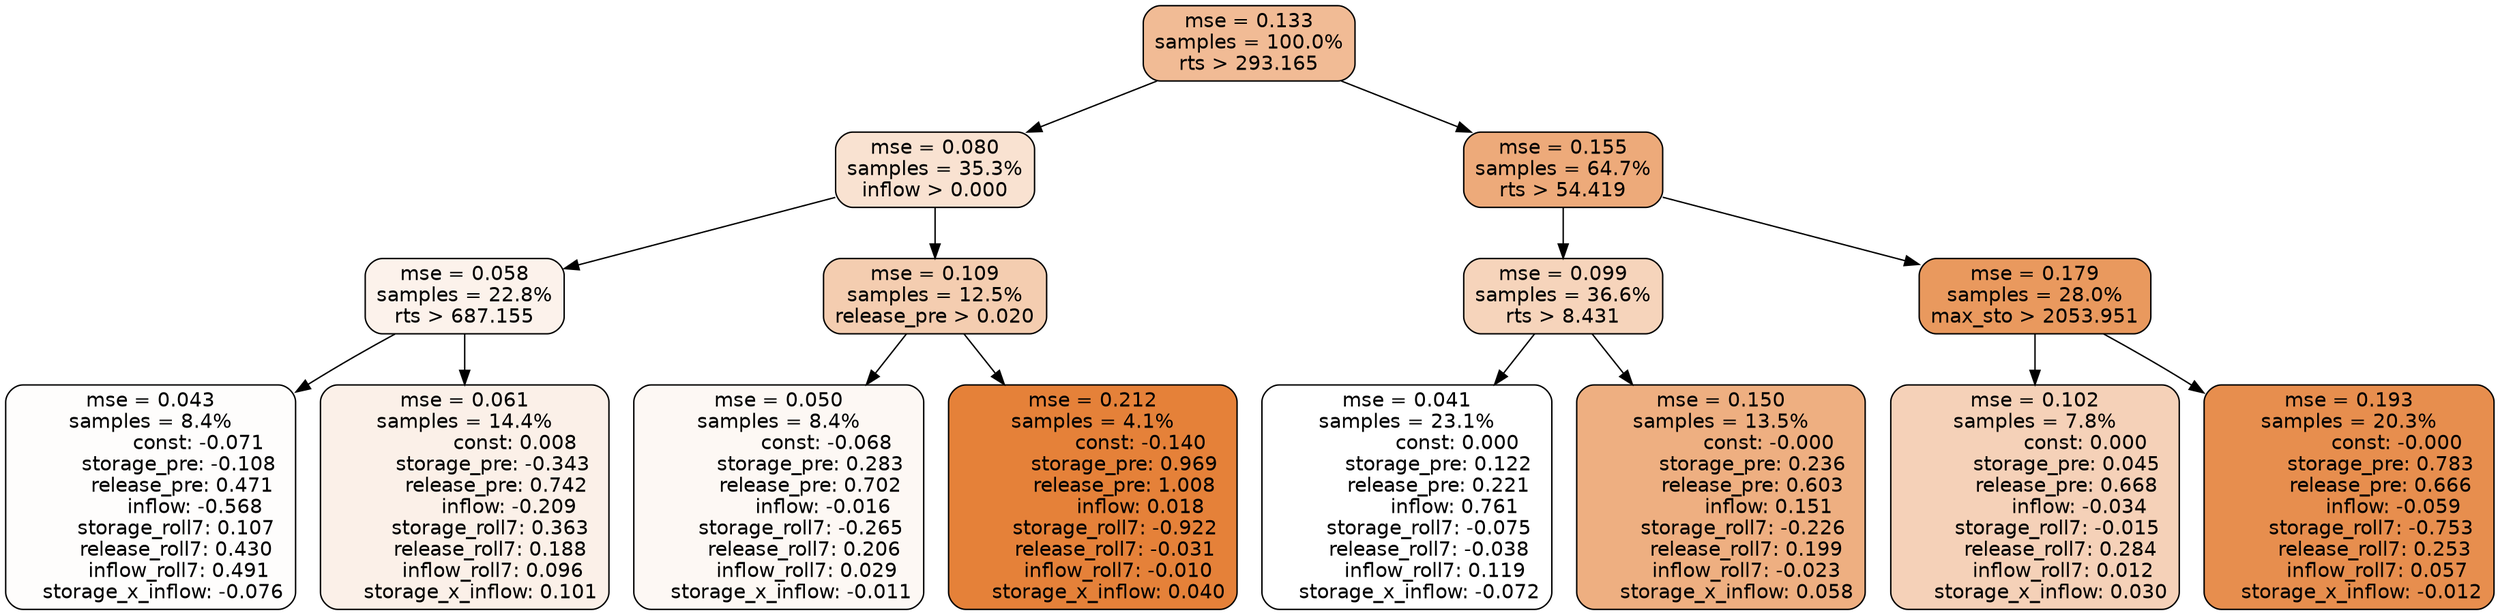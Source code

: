 digraph tree {
node [shape=rectangle, style="filled, rounded", color="black", fontname=helvetica] ;
edge [fontname=helvetica] ;
	"0" [label="mse = 0.133
samples = 100.0%
rts > 293.165", fillcolor="#f1bb95"]
	"8" [label="mse = 0.080
samples = 35.3%
inflow > 0.000", fillcolor="#f9e2d1"]
	"1" [label="mse = 0.155
samples = 64.7%
rts > 54.419", fillcolor="#edaa7a"]
	"9" [label="mse = 0.058
samples = 22.8%
rts > 687.155", fillcolor="#fcf2eb"]
	"12" [label="mse = 0.109
samples = 12.5%
release_pre > 0.020", fillcolor="#f4cdb0"]
	"2" [label="mse = 0.099
samples = 36.6%
rts > 8.431", fillcolor="#f6d4bb"]
	"5" [label="mse = 0.179
samples = 28.0%
max_sto > 2053.951", fillcolor="#e9995e"]
	"10" [label="mse = 0.043
samples = 8.4%
               const: -0.071
         storage_pre: -0.108
          release_pre: 0.471
              inflow: -0.568
        storage_roll7: 0.107
        release_roll7: 0.430
         inflow_roll7: 0.491
    storage_x_inflow: -0.076", fillcolor="#fefdfc"]
	"11" [label="mse = 0.061
samples = 14.4%
                const: 0.008
         storage_pre: -0.343
          release_pre: 0.742
              inflow: -0.209
        storage_roll7: 0.363
        release_roll7: 0.188
         inflow_roll7: 0.096
     storage_x_inflow: 0.101", fillcolor="#fbf0e8"]
	"13" [label="mse = 0.050
samples = 8.4%
               const: -0.068
          storage_pre: 0.283
          release_pre: 0.702
              inflow: -0.016
       storage_roll7: -0.265
        release_roll7: 0.206
         inflow_roll7: 0.029
    storage_x_inflow: -0.011", fillcolor="#fdf8f4"]
	"14" [label="mse = 0.212
samples = 4.1%
               const: -0.140
          storage_pre: 0.969
          release_pre: 1.008
               inflow: 0.018
       storage_roll7: -0.922
       release_roll7: -0.031
        inflow_roll7: -0.010
     storage_x_inflow: 0.040", fillcolor="#e58139"]
	"3" [label="mse = 0.041
samples = 23.1%
                const: 0.000
          storage_pre: 0.122
          release_pre: 0.221
               inflow: 0.761
       storage_roll7: -0.075
       release_roll7: -0.038
         inflow_roll7: 0.119
    storage_x_inflow: -0.072", fillcolor="#ffffff"]
	"4" [label="mse = 0.150
samples = 13.5%
               const: -0.000
          storage_pre: 0.236
          release_pre: 0.603
               inflow: 0.151
       storage_roll7: -0.226
        release_roll7: 0.199
        inflow_roll7: -0.023
     storage_x_inflow: 0.058", fillcolor="#eeaf81"]
	"7" [label="mse = 0.102
samples = 7.8%
                const: 0.000
          storage_pre: 0.045
          release_pre: 0.668
              inflow: -0.034
       storage_roll7: -0.015
        release_roll7: 0.284
         inflow_roll7: 0.012
     storage_x_inflow: 0.030", fillcolor="#f5d1b8"]
	"6" [label="mse = 0.193
samples = 20.3%
               const: -0.000
          storage_pre: 0.783
          release_pre: 0.666
              inflow: -0.059
       storage_roll7: -0.753
        release_roll7: 0.253
         inflow_roll7: 0.057
    storage_x_inflow: -0.012", fillcolor="#e78e4e"]

	"0" -> "1"
	"0" -> "8"
	"8" -> "9"
	"8" -> "12"
	"1" -> "2"
	"1" -> "5"
	"9" -> "10"
	"9" -> "11"
	"12" -> "13"
	"12" -> "14"
	"2" -> "3"
	"2" -> "4"
	"5" -> "6"
	"5" -> "7"
}